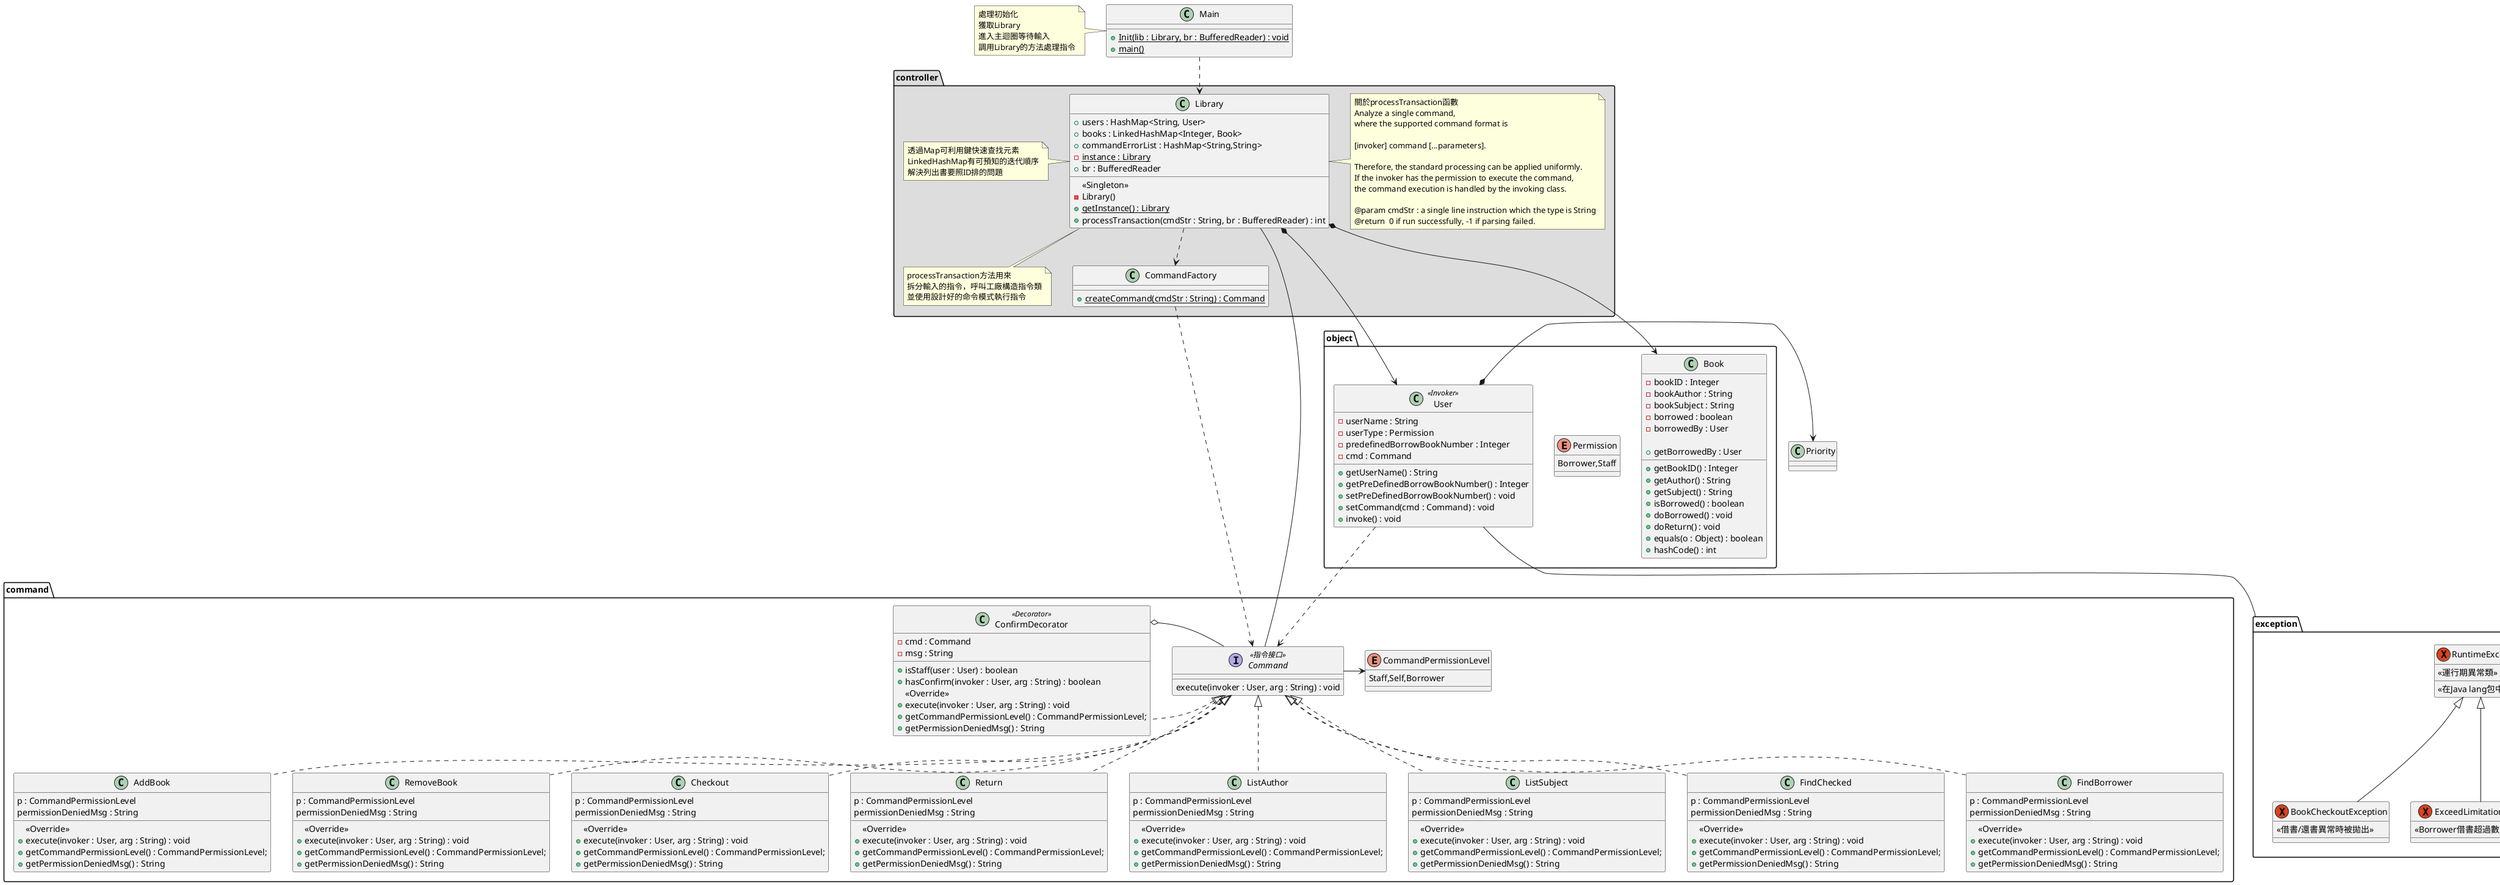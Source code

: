 @startuml
class Main{
    +{static}Init(lib : Library, br : BufferedReader) : void
    +{static}main()
}
note left of Main : 處理初始化\n獲取Library\n進入主迴圈等待輸入\n調用Library的方法處理指令

package controller #DDDDDD{
    class Library{
        +users : HashMap<String, User>
        +books : LinkedHashMap<Integer, Book>
        +commandErrorList : HashMap<String,String>
        {static}-instance : Library
        +br : BufferedReader

        {method}<<Singleton>>
        -Library()
        {static}+getInstance() : Library
        +processTransaction(cmdStr : String, br : BufferedReader) : int
    }
    note left of Library : 透過Map可利用鍵快速查找元素\nLinkedHashMap有可預知的迭代順序\n解決列出書要照ID排的問題
    note bottom of Library : processTransaction方法用來\n拆分輸入的指令，呼叫工廠構造指令類\n並使用設計好的命令模式執行指令
    note right of Library : 關於processTransaction函數\nAnalyze a single command,\nwhere the supported command format is\n\n[invoker] command [...parameters].\n\nTherefore, the standard processing can be applied uniformly.\nIf the invoker has the permission to execute the command,\nthe command execution is handled by the invoking class.\n\n@param cmdStr : a single line instruction which the type is String\n@return  0 if run successfully, -1 if parsing failed.

    class CommandFactory{
        +{static}createCommand(cmdStr : String) : Command
    }
}

package object{
    enum Permission{
        Borrower,Staff
    }
    class User<<Invoker>>{
        -userName : String
        -userType : Permission
        -predefinedBorrowBookNumber : Integer
        -cmd : Command
        +getUserName() : String
        +getPreDefinedBorrowBookNumber() : Integer
        +setPreDefinedBorrowBookNumber() : void
        +setCommand(cmd : Command) : void
        +invoke() : void
    }


    class Book{
        -bookID : Integer
        -bookAuthor : String
        -bookSubject : String
        -borrowed : boolean
        -borrowedBy : User

        +getBookID() : Integer
        +getAuthor() : String
        +getSubject() : String
        +isBorrowed() : boolean
        +getBorrowedBy : User
        +doBorrowed() : void
        +doReturn() : void
        +equals(o : Object) : boolean
        +hashCode() : int
    }
}



package "command"{
    interface Command<< 指令接口 >>{
        execute(invoker : User, arg : String) : void
    }
    class ConfirmDecorator << Decorator >> implements Command{
        -cmd : Command
        -msg : String

        +isStaff(user : User) : boolean
        +hasConfirm(invoker : User, arg : String) : boolean
        {method}<<Override>>
        +execute(invoker : User, arg : String) : void
        +getCommandPermissionLevel() : CommandPermissionLevel;
        +getPermissionDeniedMsg() : String
    }
    enum CommandPermissionLevel{
        Staff,Self,Borrower
    }
    class AddBook implements Command{
        p : CommandPermissionLevel
        permissionDeniedMsg : String

        {method}<<Override>>
        +execute(invoker : User, arg : String) : void
        +getCommandPermissionLevel() : CommandPermissionLevel;
        +getPermissionDeniedMsg() : String
    }

    class RemoveBook implements Command{
        p : CommandPermissionLevel
        permissionDeniedMsg : String

        {method}<<Override>>
        +execute(invoker : User, arg : String) : void
        +getCommandPermissionLevel() : CommandPermissionLevel;
        +getPermissionDeniedMsg() : String
    }

    class Checkout implements Command{
        p : CommandPermissionLevel
        permissionDeniedMsg : String

        {method}<<Override>>
        +execute(invoker : User, arg : String) : void
        +getCommandPermissionLevel() : CommandPermissionLevel;
        +getPermissionDeniedMsg() : String
    }

    class Return implements Command{
        p : CommandPermissionLevel
        permissionDeniedMsg : String

        {method}<<Override>>
        +execute(invoker : User, arg : String) : void
        +getCommandPermissionLevel() : CommandPermissionLevel;
        +getPermissionDeniedMsg() : String
    }

    class ListAuthor implements Command{
        p : CommandPermissionLevel
        permissionDeniedMsg : String

        {method}<<Override>>
        +execute(invoker : User, arg : String) : void
        +getCommandPermissionLevel() : CommandPermissionLevel;
        +getPermissionDeniedMsg() : String
    }

    class ListSubject implements Command{
        p : CommandPermissionLevel
        permissionDeniedMsg : String

        {method}<<Override>>
        +execute(invoker : User, arg : String) : void
        +getCommandPermissionLevel() : CommandPermissionLevel;
        +getPermissionDeniedMsg() : String
    }

    class FindChecked implements Command{
        p : CommandPermissionLevel
        permissionDeniedMsg : String

        {method}<<Override>>
        +execute(invoker : User, arg : String) : void
        +getCommandPermissionLevel() : CommandPermissionLevel;
        +getPermissionDeniedMsg() : String
    }

    class FindBorrower implements Command{
        p : CommandPermissionLevel
        permissionDeniedMsg : String

        {method}<<Override>>
        +execute(invoker : User, arg : String) : void
        +getCommandPermissionLevel() : CommandPermissionLevel;
        +getPermissionDeniedMsg() : String
    }
}

package exception #FFFFFF{
    Exception RuntimeException{
        <<運行期異常類>>
        {method}<<在Java lang包中>>
    }
    Exception BookCheckoutException extends RuntimeException{
        <<借書/還書異常時被拋出>>
    }
    Exception ExceedLimitationException extends RuntimeException{
        <<Borrower借書超過數量時被拋出>>
    }
    Exception PermissionDeniedException extends RuntimeException{
        <<Invoker無權執行指令時被拋出>>
    }
}

Main ..> Library
Library -- Command
Library *---> Book
Library *---> User
Library ..> CommandFactory
CommandFactory ..> Command
User *-> Priority
User ..> Command
User -- exception
ConfirmDecorator o- Command
Command -> CommandPermissionLevel
@enduml

